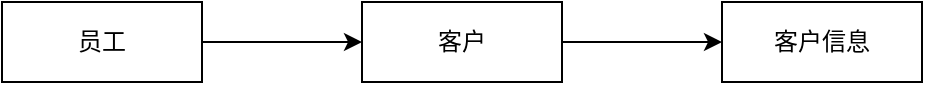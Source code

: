 <mxfile version="22.1.3" type="github">
  <diagram name="第 1 页" id="1hjw_7mJ73WAAuBP-OiC">
    <mxGraphModel dx="1841" dy="963" grid="1" gridSize="10" guides="1" tooltips="1" connect="1" arrows="1" fold="1" page="1" pageScale="1" pageWidth="827" pageHeight="1169" math="0" shadow="0">
      <root>
        <mxCell id="0" />
        <mxCell id="1" parent="0" />
        <mxCell id="ET7dUZ5xag4izfo6IJh2-3" value="" style="edgeStyle=orthogonalEdgeStyle;rounded=0;orthogonalLoop=1;jettySize=auto;html=1;" parent="1" source="ET7dUZ5xag4izfo6IJh2-1" target="ET7dUZ5xag4izfo6IJh2-2" edge="1">
          <mxGeometry relative="1" as="geometry" />
        </mxCell>
        <mxCell id="ET7dUZ5xag4izfo6IJh2-1" value="员工" style="whiteSpace=wrap;html=1;align=center;" parent="1" vertex="1">
          <mxGeometry x="90" y="380" width="100" height="40" as="geometry" />
        </mxCell>
        <mxCell id="59P9S9eGkKCTG0eDJPen-2" value="" style="edgeStyle=orthogonalEdgeStyle;rounded=0;orthogonalLoop=1;jettySize=auto;html=1;" edge="1" parent="1" source="ET7dUZ5xag4izfo6IJh2-2" target="59P9S9eGkKCTG0eDJPen-1">
          <mxGeometry relative="1" as="geometry" />
        </mxCell>
        <mxCell id="ET7dUZ5xag4izfo6IJh2-2" value="客户" style="whiteSpace=wrap;html=1;align=center;" parent="1" vertex="1">
          <mxGeometry x="270" y="380" width="100" height="40" as="geometry" />
        </mxCell>
        <mxCell id="59P9S9eGkKCTG0eDJPen-1" value="客户信息" style="whiteSpace=wrap;html=1;align=center;" vertex="1" parent="1">
          <mxGeometry x="450" y="380" width="100" height="40" as="geometry" />
        </mxCell>
      </root>
    </mxGraphModel>
  </diagram>
</mxfile>
